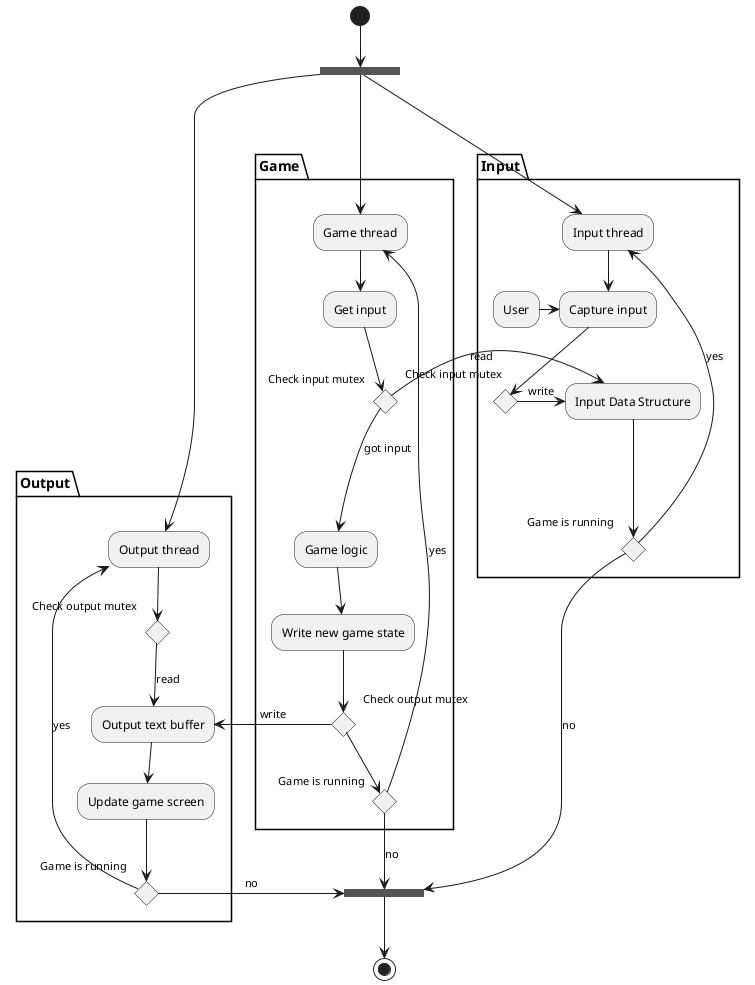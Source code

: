 @startuml thread_diagram

(*) -down-> ===B1===
===B2===-down->(*)
partition Input {
===B1===-down--> "Input thread"
-down-> "Capture input"
User-right-> "Capture input"
if "Check input mutex" then
-right->[write] "Input Data Structure"
if "Game is running"then
-up->[yes] "Input thread"
else
-down->[no] ===B2===
' -down-> ===B2===
}

partition Output {
===B1===-down--> "Output thread"
if "Check output mutex" then
-down->[read]"Output text buffer"
-down-> "Update game screen"
if "Game is running" then
-left->[yes]"Output thread"
else
->[no] ===B2===
' -down-> ===B2===
}

partition Game {
===B1===-down--> "Game thread"
-down->"Get input"
if "Check input mutex" then
-left-->[read] "Input Data Structure"
else
-down->[got input] "Game logic"
-down-> "Write new game state"
if "Check output mutex" then
-right->[write] "Output text buffer"
else
if "Game is running" then
-up->[yes] "Game thread"
else
-down->[no] ===B2===
}

' "Input thread" -[hidden]> "Game thread"
"Game thread" -[hidden]> "Output thread"

@enduml